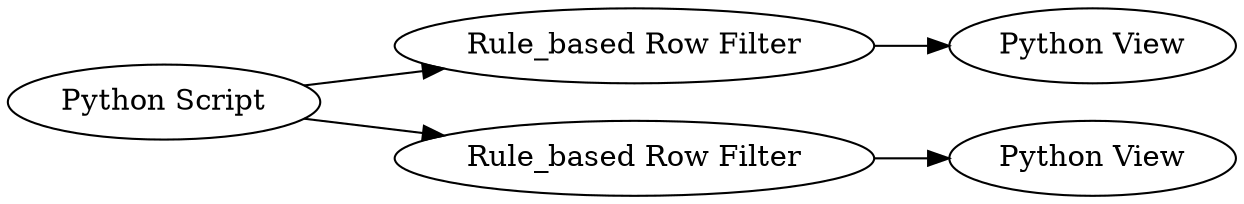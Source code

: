digraph {
	22 -> 21
	6 -> 22
	20 -> 19
	6 -> 20
	20 [label="Rule_based Row Filter"]
	22 [label="Rule_based Row Filter"]
	21 [label="Python View"]
	6 [label="Python Script"]
	19 [label="Python View"]
	rankdir=LR
}
